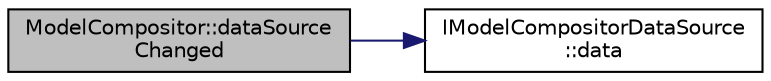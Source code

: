 digraph "ModelCompositor::dataSourceChanged"
{
 // LATEX_PDF_SIZE
  edge [fontname="Helvetica",fontsize="10",labelfontname="Helvetica",labelfontsize="10"];
  node [fontname="Helvetica",fontsize="10",shape=record];
  rankdir="LR";
  Node1 [label="ModelCompositor::dataSource\lChanged",height=0.2,width=0.4,color="black", fillcolor="grey75", style="filled", fontcolor="black",tooltip=" "];
  Node1 -> Node2 [color="midnightblue",fontsize="10",style="solid",fontname="Helvetica"];
  Node2 [label="IModelCompositorDataSource\l::data",height=0.2,width=0.4,color="black", fillcolor="white", style="filled",URL="$class_i_model_compositor_data_source.html#a87bb27332d28f3993d74ca0f8032d1dd",tooltip=" "];
}

